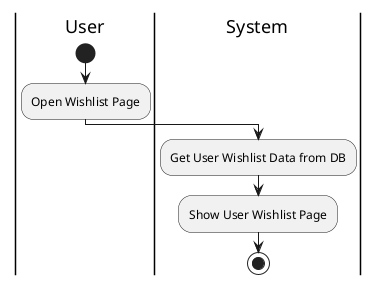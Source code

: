 @startuml

|User|
start
    :Open Wishlist Page;

|System|
    :Get User Wishlist Data from DB;
    :Show User Wishlist Page;
stop

@enduml
